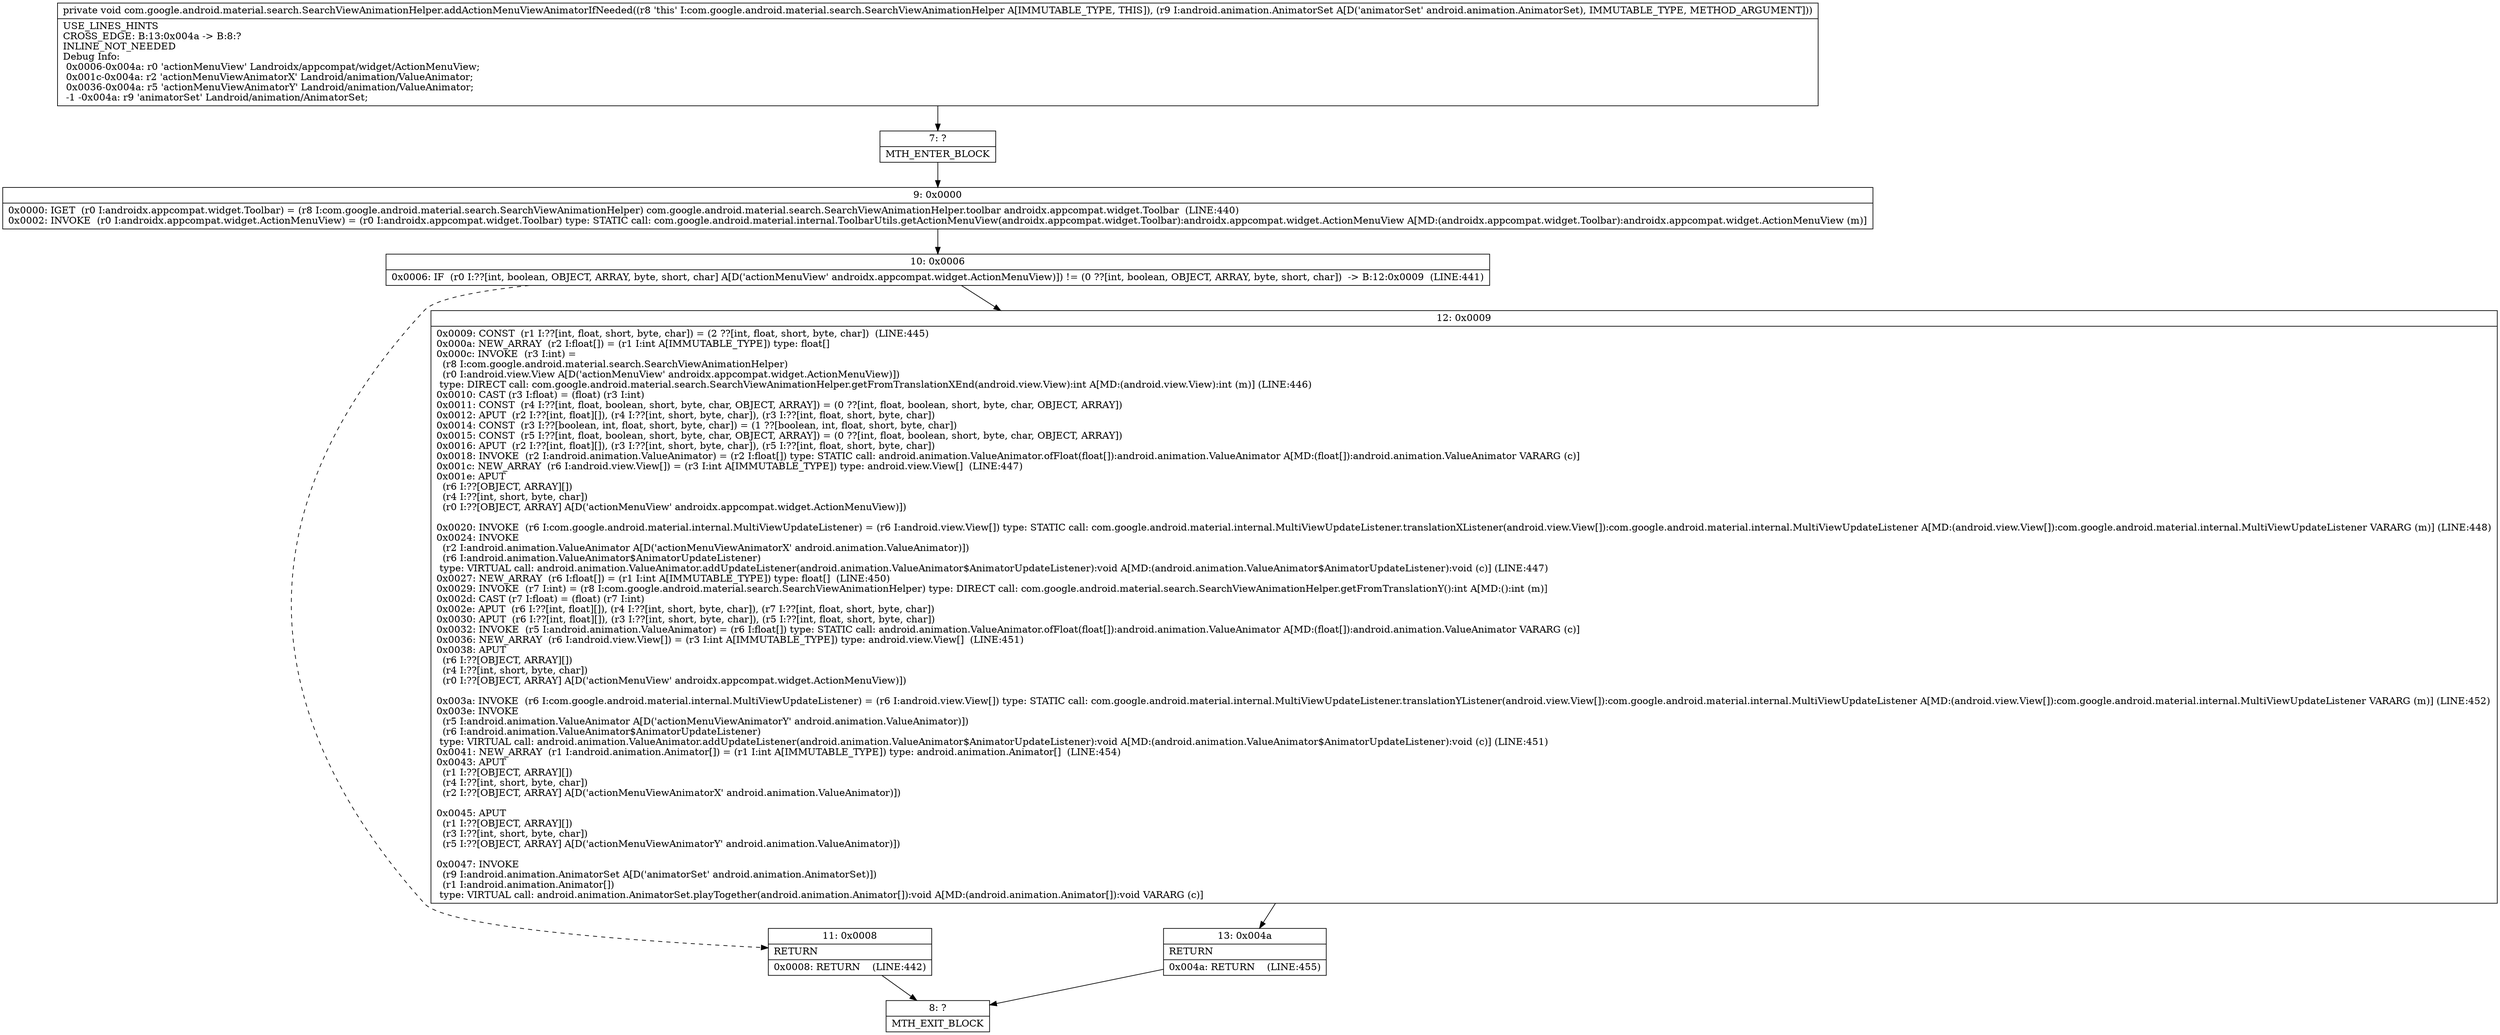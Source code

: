 digraph "CFG forcom.google.android.material.search.SearchViewAnimationHelper.addActionMenuViewAnimatorIfNeeded(Landroid\/animation\/AnimatorSet;)V" {
Node_7 [shape=record,label="{7\:\ ?|MTH_ENTER_BLOCK\l}"];
Node_9 [shape=record,label="{9\:\ 0x0000|0x0000: IGET  (r0 I:androidx.appcompat.widget.Toolbar) = (r8 I:com.google.android.material.search.SearchViewAnimationHelper) com.google.android.material.search.SearchViewAnimationHelper.toolbar androidx.appcompat.widget.Toolbar  (LINE:440)\l0x0002: INVOKE  (r0 I:androidx.appcompat.widget.ActionMenuView) = (r0 I:androidx.appcompat.widget.Toolbar) type: STATIC call: com.google.android.material.internal.ToolbarUtils.getActionMenuView(androidx.appcompat.widget.Toolbar):androidx.appcompat.widget.ActionMenuView A[MD:(androidx.appcompat.widget.Toolbar):androidx.appcompat.widget.ActionMenuView (m)]\l}"];
Node_10 [shape=record,label="{10\:\ 0x0006|0x0006: IF  (r0 I:??[int, boolean, OBJECT, ARRAY, byte, short, char] A[D('actionMenuView' androidx.appcompat.widget.ActionMenuView)]) != (0 ??[int, boolean, OBJECT, ARRAY, byte, short, char])  \-\> B:12:0x0009  (LINE:441)\l}"];
Node_11 [shape=record,label="{11\:\ 0x0008|RETURN\l|0x0008: RETURN    (LINE:442)\l}"];
Node_8 [shape=record,label="{8\:\ ?|MTH_EXIT_BLOCK\l}"];
Node_12 [shape=record,label="{12\:\ 0x0009|0x0009: CONST  (r1 I:??[int, float, short, byte, char]) = (2 ??[int, float, short, byte, char])  (LINE:445)\l0x000a: NEW_ARRAY  (r2 I:float[]) = (r1 I:int A[IMMUTABLE_TYPE]) type: float[] \l0x000c: INVOKE  (r3 I:int) = \l  (r8 I:com.google.android.material.search.SearchViewAnimationHelper)\l  (r0 I:android.view.View A[D('actionMenuView' androidx.appcompat.widget.ActionMenuView)])\l type: DIRECT call: com.google.android.material.search.SearchViewAnimationHelper.getFromTranslationXEnd(android.view.View):int A[MD:(android.view.View):int (m)] (LINE:446)\l0x0010: CAST (r3 I:float) = (float) (r3 I:int) \l0x0011: CONST  (r4 I:??[int, float, boolean, short, byte, char, OBJECT, ARRAY]) = (0 ??[int, float, boolean, short, byte, char, OBJECT, ARRAY]) \l0x0012: APUT  (r2 I:??[int, float][]), (r4 I:??[int, short, byte, char]), (r3 I:??[int, float, short, byte, char]) \l0x0014: CONST  (r3 I:??[boolean, int, float, short, byte, char]) = (1 ??[boolean, int, float, short, byte, char]) \l0x0015: CONST  (r5 I:??[int, float, boolean, short, byte, char, OBJECT, ARRAY]) = (0 ??[int, float, boolean, short, byte, char, OBJECT, ARRAY]) \l0x0016: APUT  (r2 I:??[int, float][]), (r3 I:??[int, short, byte, char]), (r5 I:??[int, float, short, byte, char]) \l0x0018: INVOKE  (r2 I:android.animation.ValueAnimator) = (r2 I:float[]) type: STATIC call: android.animation.ValueAnimator.ofFloat(float[]):android.animation.ValueAnimator A[MD:(float[]):android.animation.ValueAnimator VARARG (c)]\l0x001c: NEW_ARRAY  (r6 I:android.view.View[]) = (r3 I:int A[IMMUTABLE_TYPE]) type: android.view.View[]  (LINE:447)\l0x001e: APUT  \l  (r6 I:??[OBJECT, ARRAY][])\l  (r4 I:??[int, short, byte, char])\l  (r0 I:??[OBJECT, ARRAY] A[D('actionMenuView' androidx.appcompat.widget.ActionMenuView)])\l \l0x0020: INVOKE  (r6 I:com.google.android.material.internal.MultiViewUpdateListener) = (r6 I:android.view.View[]) type: STATIC call: com.google.android.material.internal.MultiViewUpdateListener.translationXListener(android.view.View[]):com.google.android.material.internal.MultiViewUpdateListener A[MD:(android.view.View[]):com.google.android.material.internal.MultiViewUpdateListener VARARG (m)] (LINE:448)\l0x0024: INVOKE  \l  (r2 I:android.animation.ValueAnimator A[D('actionMenuViewAnimatorX' android.animation.ValueAnimator)])\l  (r6 I:android.animation.ValueAnimator$AnimatorUpdateListener)\l type: VIRTUAL call: android.animation.ValueAnimator.addUpdateListener(android.animation.ValueAnimator$AnimatorUpdateListener):void A[MD:(android.animation.ValueAnimator$AnimatorUpdateListener):void (c)] (LINE:447)\l0x0027: NEW_ARRAY  (r6 I:float[]) = (r1 I:int A[IMMUTABLE_TYPE]) type: float[]  (LINE:450)\l0x0029: INVOKE  (r7 I:int) = (r8 I:com.google.android.material.search.SearchViewAnimationHelper) type: DIRECT call: com.google.android.material.search.SearchViewAnimationHelper.getFromTranslationY():int A[MD:():int (m)]\l0x002d: CAST (r7 I:float) = (float) (r7 I:int) \l0x002e: APUT  (r6 I:??[int, float][]), (r4 I:??[int, short, byte, char]), (r7 I:??[int, float, short, byte, char]) \l0x0030: APUT  (r6 I:??[int, float][]), (r3 I:??[int, short, byte, char]), (r5 I:??[int, float, short, byte, char]) \l0x0032: INVOKE  (r5 I:android.animation.ValueAnimator) = (r6 I:float[]) type: STATIC call: android.animation.ValueAnimator.ofFloat(float[]):android.animation.ValueAnimator A[MD:(float[]):android.animation.ValueAnimator VARARG (c)]\l0x0036: NEW_ARRAY  (r6 I:android.view.View[]) = (r3 I:int A[IMMUTABLE_TYPE]) type: android.view.View[]  (LINE:451)\l0x0038: APUT  \l  (r6 I:??[OBJECT, ARRAY][])\l  (r4 I:??[int, short, byte, char])\l  (r0 I:??[OBJECT, ARRAY] A[D('actionMenuView' androidx.appcompat.widget.ActionMenuView)])\l \l0x003a: INVOKE  (r6 I:com.google.android.material.internal.MultiViewUpdateListener) = (r6 I:android.view.View[]) type: STATIC call: com.google.android.material.internal.MultiViewUpdateListener.translationYListener(android.view.View[]):com.google.android.material.internal.MultiViewUpdateListener A[MD:(android.view.View[]):com.google.android.material.internal.MultiViewUpdateListener VARARG (m)] (LINE:452)\l0x003e: INVOKE  \l  (r5 I:android.animation.ValueAnimator A[D('actionMenuViewAnimatorY' android.animation.ValueAnimator)])\l  (r6 I:android.animation.ValueAnimator$AnimatorUpdateListener)\l type: VIRTUAL call: android.animation.ValueAnimator.addUpdateListener(android.animation.ValueAnimator$AnimatorUpdateListener):void A[MD:(android.animation.ValueAnimator$AnimatorUpdateListener):void (c)] (LINE:451)\l0x0041: NEW_ARRAY  (r1 I:android.animation.Animator[]) = (r1 I:int A[IMMUTABLE_TYPE]) type: android.animation.Animator[]  (LINE:454)\l0x0043: APUT  \l  (r1 I:??[OBJECT, ARRAY][])\l  (r4 I:??[int, short, byte, char])\l  (r2 I:??[OBJECT, ARRAY] A[D('actionMenuViewAnimatorX' android.animation.ValueAnimator)])\l \l0x0045: APUT  \l  (r1 I:??[OBJECT, ARRAY][])\l  (r3 I:??[int, short, byte, char])\l  (r5 I:??[OBJECT, ARRAY] A[D('actionMenuViewAnimatorY' android.animation.ValueAnimator)])\l \l0x0047: INVOKE  \l  (r9 I:android.animation.AnimatorSet A[D('animatorSet' android.animation.AnimatorSet)])\l  (r1 I:android.animation.Animator[])\l type: VIRTUAL call: android.animation.AnimatorSet.playTogether(android.animation.Animator[]):void A[MD:(android.animation.Animator[]):void VARARG (c)]\l}"];
Node_13 [shape=record,label="{13\:\ 0x004a|RETURN\l|0x004a: RETURN    (LINE:455)\l}"];
MethodNode[shape=record,label="{private void com.google.android.material.search.SearchViewAnimationHelper.addActionMenuViewAnimatorIfNeeded((r8 'this' I:com.google.android.material.search.SearchViewAnimationHelper A[IMMUTABLE_TYPE, THIS]), (r9 I:android.animation.AnimatorSet A[D('animatorSet' android.animation.AnimatorSet), IMMUTABLE_TYPE, METHOD_ARGUMENT]))  | USE_LINES_HINTS\lCROSS_EDGE: B:13:0x004a \-\> B:8:?\lINLINE_NOT_NEEDED\lDebug Info:\l  0x0006\-0x004a: r0 'actionMenuView' Landroidx\/appcompat\/widget\/ActionMenuView;\l  0x001c\-0x004a: r2 'actionMenuViewAnimatorX' Landroid\/animation\/ValueAnimator;\l  0x0036\-0x004a: r5 'actionMenuViewAnimatorY' Landroid\/animation\/ValueAnimator;\l  \-1 \-0x004a: r9 'animatorSet' Landroid\/animation\/AnimatorSet;\l}"];
MethodNode -> Node_7;Node_7 -> Node_9;
Node_9 -> Node_10;
Node_10 -> Node_11[style=dashed];
Node_10 -> Node_12;
Node_11 -> Node_8;
Node_12 -> Node_13;
Node_13 -> Node_8;
}

